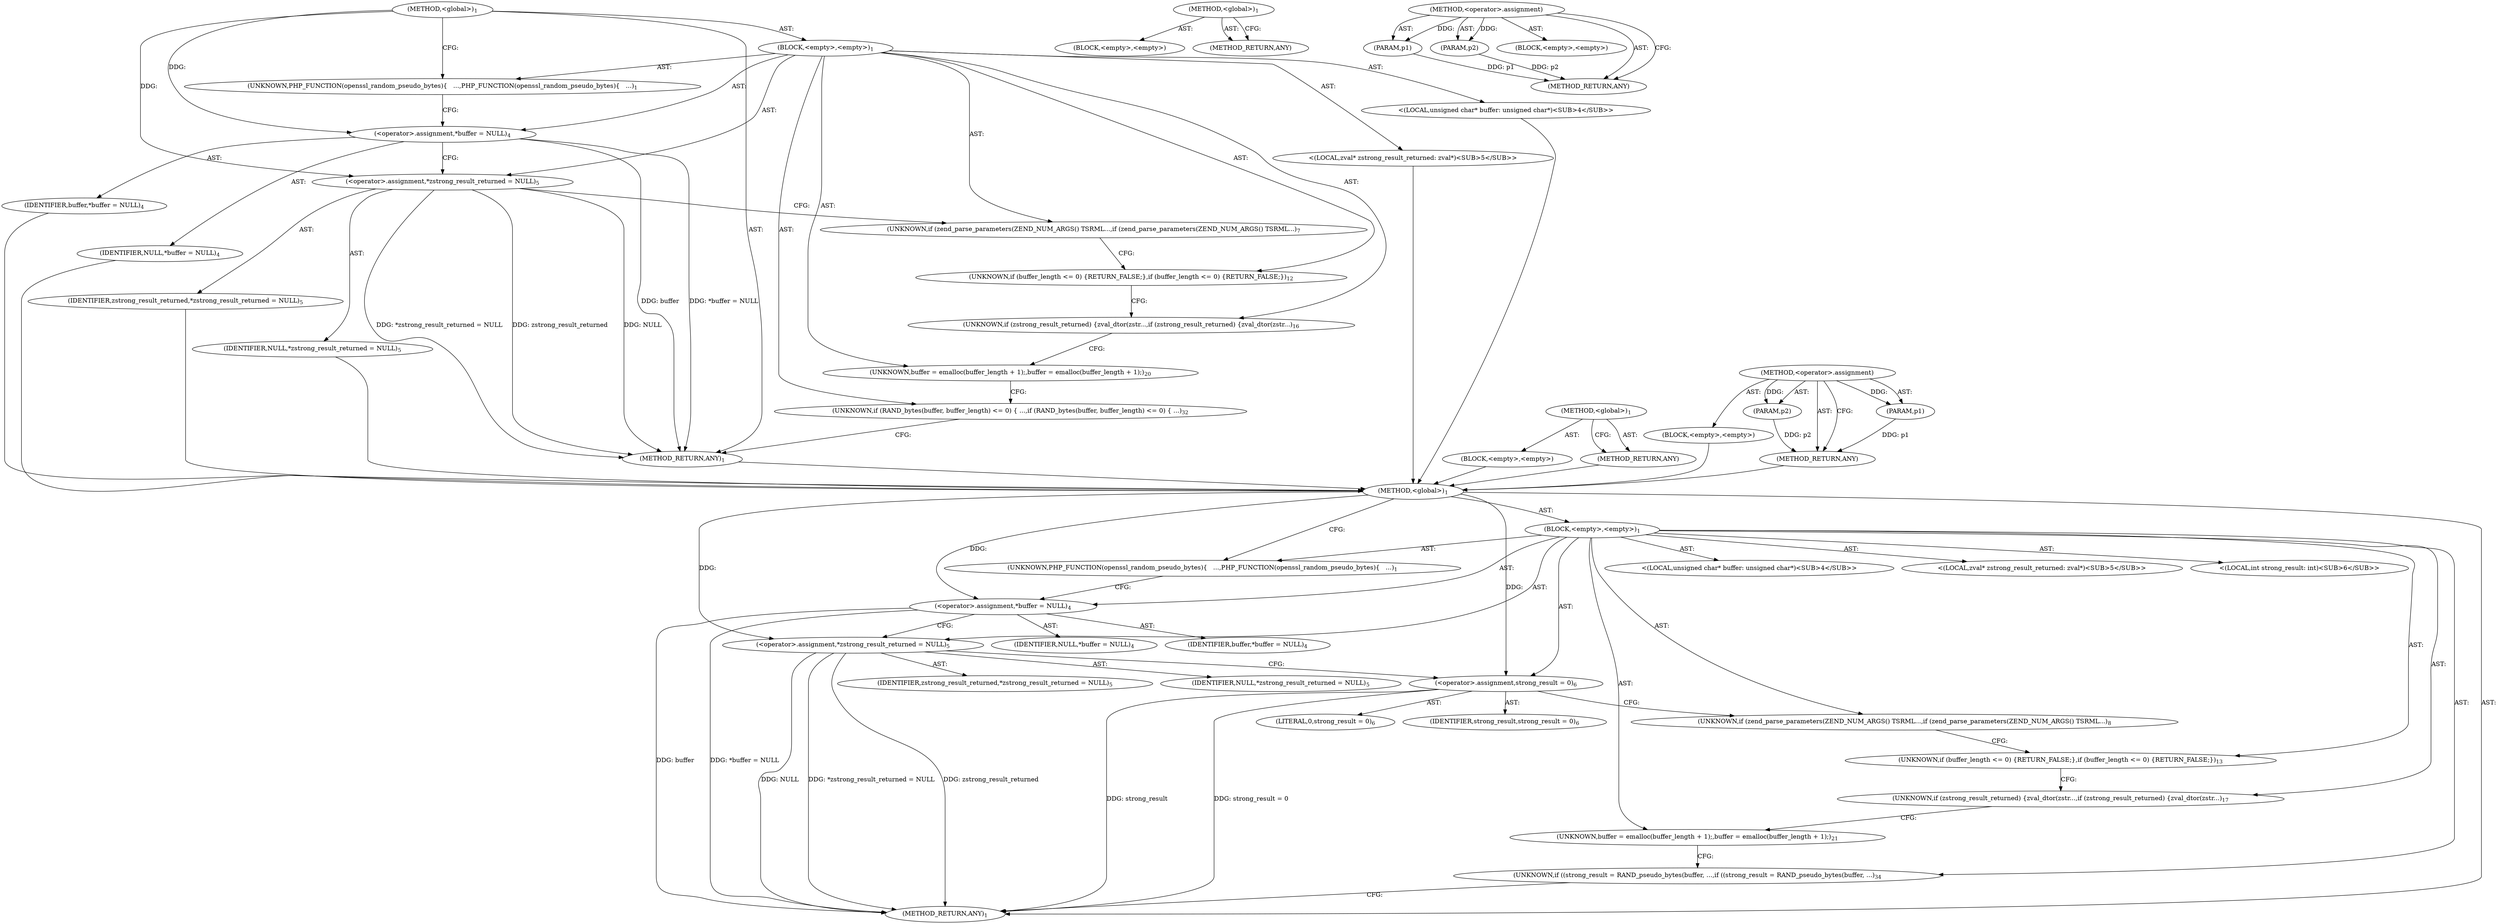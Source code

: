 digraph "&lt;operator&gt;.assignment" {
vulnerable_6 [label=<(METHOD,&lt;global&gt;)<SUB>1</SUB>>];
vulnerable_7 [label=<(BLOCK,&lt;empty&gt;,&lt;empty&gt;)<SUB>1</SUB>>];
vulnerable_8 [label=<(UNKNOWN,PHP_FUNCTION(openssl_random_pseudo_bytes)
{
   ...,PHP_FUNCTION(openssl_random_pseudo_bytes)
{
   ...)<SUB>1</SUB>>];
vulnerable_9 [label="<(LOCAL,unsigned char* buffer: unsigned char*)<SUB>4</SUB>>"];
vulnerable_10 [label=<(&lt;operator&gt;.assignment,*buffer = NULL)<SUB>4</SUB>>];
vulnerable_11 [label=<(IDENTIFIER,buffer,*buffer = NULL)<SUB>4</SUB>>];
vulnerable_12 [label=<(IDENTIFIER,NULL,*buffer = NULL)<SUB>4</SUB>>];
vulnerable_13 [label="<(LOCAL,zval* zstrong_result_returned: zval*)<SUB>5</SUB>>"];
vulnerable_14 [label=<(&lt;operator&gt;.assignment,*zstrong_result_returned = NULL)<SUB>5</SUB>>];
vulnerable_15 [label=<(IDENTIFIER,zstrong_result_returned,*zstrong_result_returned = NULL)<SUB>5</SUB>>];
vulnerable_16 [label=<(IDENTIFIER,NULL,*zstrong_result_returned = NULL)<SUB>5</SUB>>];
vulnerable_17 [label="<(LOCAL,int strong_result: int)<SUB>6</SUB>>"];
vulnerable_18 [label=<(&lt;operator&gt;.assignment,strong_result = 0)<SUB>6</SUB>>];
vulnerable_19 [label=<(IDENTIFIER,strong_result,strong_result = 0)<SUB>6</SUB>>];
vulnerable_20 [label=<(LITERAL,0,strong_result = 0)<SUB>6</SUB>>];
vulnerable_21 [label=<(UNKNOWN,if (zend_parse_parameters(ZEND_NUM_ARGS() TSRML...,if (zend_parse_parameters(ZEND_NUM_ARGS() TSRML...)<SUB>8</SUB>>];
vulnerable_22 [label=<(UNKNOWN,if (buffer_length &lt;= 0) {
		RETURN_FALSE;
	},if (buffer_length &lt;= 0) {
		RETURN_FALSE;
	})<SUB>13</SUB>>];
vulnerable_23 [label=<(UNKNOWN,if (zstrong_result_returned) {
		zval_dtor(zstr...,if (zstrong_result_returned) {
		zval_dtor(zstr...)<SUB>17</SUB>>];
vulnerable_24 [label=<(UNKNOWN,buffer = emalloc(buffer_length + 1);,buffer = emalloc(buffer_length + 1);)<SUB>21</SUB>>];
vulnerable_25 [label=<(UNKNOWN,if ((strong_result = RAND_pseudo_bytes(buffer, ...,if ((strong_result = RAND_pseudo_bytes(buffer, ...)<SUB>34</SUB>>];
vulnerable_26 [label=<(METHOD_RETURN,ANY)<SUB>1</SUB>>];
vulnerable_37 [label=<(METHOD,&lt;global&gt;)<SUB>1</SUB>>];
vulnerable_38 [label=<(BLOCK,&lt;empty&gt;,&lt;empty&gt;)>];
vulnerable_39 [label=<(METHOD_RETURN,ANY)>];
vulnerable_43 [label=<(METHOD,&lt;operator&gt;.assignment)>];
vulnerable_44 [label=<(PARAM,p1)>];
vulnerable_45 [label=<(PARAM,p2)>];
vulnerable_46 [label=<(BLOCK,&lt;empty&gt;,&lt;empty&gt;)>];
vulnerable_47 [label=<(METHOD_RETURN,ANY)>];
fixed_6 [label=<(METHOD,&lt;global&gt;)<SUB>1</SUB>>];
fixed_7 [label=<(BLOCK,&lt;empty&gt;,&lt;empty&gt;)<SUB>1</SUB>>];
fixed_8 [label=<(UNKNOWN,PHP_FUNCTION(openssl_random_pseudo_bytes)
{
   ...,PHP_FUNCTION(openssl_random_pseudo_bytes)
{
   ...)<SUB>1</SUB>>];
fixed_9 [label="<(LOCAL,unsigned char* buffer: unsigned char*)<SUB>4</SUB>>"];
fixed_10 [label=<(&lt;operator&gt;.assignment,*buffer = NULL)<SUB>4</SUB>>];
fixed_11 [label=<(IDENTIFIER,buffer,*buffer = NULL)<SUB>4</SUB>>];
fixed_12 [label=<(IDENTIFIER,NULL,*buffer = NULL)<SUB>4</SUB>>];
fixed_13 [label="<(LOCAL,zval* zstrong_result_returned: zval*)<SUB>5</SUB>>"];
fixed_14 [label=<(&lt;operator&gt;.assignment,*zstrong_result_returned = NULL)<SUB>5</SUB>>];
fixed_15 [label=<(IDENTIFIER,zstrong_result_returned,*zstrong_result_returned = NULL)<SUB>5</SUB>>];
fixed_16 [label=<(IDENTIFIER,NULL,*zstrong_result_returned = NULL)<SUB>5</SUB>>];
fixed_17 [label=<(UNKNOWN,if (zend_parse_parameters(ZEND_NUM_ARGS() TSRML...,if (zend_parse_parameters(ZEND_NUM_ARGS() TSRML...)<SUB>7</SUB>>];
fixed_18 [label=<(UNKNOWN,if (buffer_length &lt;= 0) {
		RETURN_FALSE;
	},if (buffer_length &lt;= 0) {
		RETURN_FALSE;
	})<SUB>12</SUB>>];
fixed_19 [label=<(UNKNOWN,if (zstrong_result_returned) {
		zval_dtor(zstr...,if (zstrong_result_returned) {
		zval_dtor(zstr...)<SUB>16</SUB>>];
fixed_20 [label=<(UNKNOWN,buffer = emalloc(buffer_length + 1);,buffer = emalloc(buffer_length + 1);)<SUB>20</SUB>>];
fixed_21 [label=<(UNKNOWN,if (RAND_bytes(buffer, buffer_length) &lt;= 0) {
 ...,if (RAND_bytes(buffer, buffer_length) &lt;= 0) {
 ...)<SUB>32</SUB>>];
fixed_22 [label=<(METHOD_RETURN,ANY)<SUB>1</SUB>>];
fixed_31 [label=<(METHOD,&lt;global&gt;)<SUB>1</SUB>>];
fixed_32 [label=<(BLOCK,&lt;empty&gt;,&lt;empty&gt;)>];
fixed_33 [label=<(METHOD_RETURN,ANY)>];
fixed_37 [label=<(METHOD,&lt;operator&gt;.assignment)>];
fixed_38 [label=<(PARAM,p1)>];
fixed_39 [label=<(PARAM,p2)>];
fixed_40 [label=<(BLOCK,&lt;empty&gt;,&lt;empty&gt;)>];
fixed_41 [label=<(METHOD_RETURN,ANY)>];
vulnerable_6 -> vulnerable_7  [key=0, label="AST: "];
vulnerable_6 -> vulnerable_26  [key=0, label="AST: "];
vulnerable_6 -> vulnerable_8  [key=0, label="CFG: "];
vulnerable_6 -> vulnerable_10  [key=0, label="DDG: "];
vulnerable_6 -> vulnerable_14  [key=0, label="DDG: "];
vulnerable_6 -> vulnerable_18  [key=0, label="DDG: "];
vulnerable_7 -> vulnerable_8  [key=0, label="AST: "];
vulnerable_7 -> vulnerable_9  [key=0, label="AST: "];
vulnerable_7 -> vulnerable_10  [key=0, label="AST: "];
vulnerable_7 -> vulnerable_13  [key=0, label="AST: "];
vulnerable_7 -> vulnerable_14  [key=0, label="AST: "];
vulnerable_7 -> vulnerable_17  [key=0, label="AST: "];
vulnerable_7 -> vulnerable_18  [key=0, label="AST: "];
vulnerable_7 -> vulnerable_21  [key=0, label="AST: "];
vulnerable_7 -> vulnerable_22  [key=0, label="AST: "];
vulnerable_7 -> vulnerable_23  [key=0, label="AST: "];
vulnerable_7 -> vulnerable_24  [key=0, label="AST: "];
vulnerable_7 -> vulnerable_25  [key=0, label="AST: "];
vulnerable_8 -> vulnerable_10  [key=0, label="CFG: "];
vulnerable_10 -> vulnerable_11  [key=0, label="AST: "];
vulnerable_10 -> vulnerable_12  [key=0, label="AST: "];
vulnerable_10 -> vulnerable_14  [key=0, label="CFG: "];
vulnerable_10 -> vulnerable_26  [key=0, label="DDG: buffer"];
vulnerable_10 -> vulnerable_26  [key=1, label="DDG: *buffer = NULL"];
vulnerable_14 -> vulnerable_15  [key=0, label="AST: "];
vulnerable_14 -> vulnerable_16  [key=0, label="AST: "];
vulnerable_14 -> vulnerable_18  [key=0, label="CFG: "];
vulnerable_14 -> vulnerable_26  [key=0, label="DDG: zstrong_result_returned"];
vulnerable_14 -> vulnerable_26  [key=1, label="DDG: NULL"];
vulnerable_14 -> vulnerable_26  [key=2, label="DDG: *zstrong_result_returned = NULL"];
vulnerable_18 -> vulnerable_19  [key=0, label="AST: "];
vulnerable_18 -> vulnerable_20  [key=0, label="AST: "];
vulnerable_18 -> vulnerable_21  [key=0, label="CFG: "];
vulnerable_18 -> vulnerable_26  [key=0, label="DDG: strong_result"];
vulnerable_18 -> vulnerable_26  [key=1, label="DDG: strong_result = 0"];
vulnerable_21 -> vulnerable_22  [key=0, label="CFG: "];
vulnerable_22 -> vulnerable_23  [key=0, label="CFG: "];
vulnerable_23 -> vulnerable_24  [key=0, label="CFG: "];
vulnerable_24 -> vulnerable_25  [key=0, label="CFG: "];
vulnerable_25 -> vulnerable_26  [key=0, label="CFG: "];
vulnerable_37 -> vulnerable_38  [key=0, label="AST: "];
vulnerable_37 -> vulnerable_39  [key=0, label="AST: "];
vulnerable_37 -> vulnerable_39  [key=1, label="CFG: "];
vulnerable_43 -> vulnerable_44  [key=0, label="AST: "];
vulnerable_43 -> vulnerable_44  [key=1, label="DDG: "];
vulnerable_43 -> vulnerable_46  [key=0, label="AST: "];
vulnerable_43 -> vulnerable_45  [key=0, label="AST: "];
vulnerable_43 -> vulnerable_45  [key=1, label="DDG: "];
vulnerable_43 -> vulnerable_47  [key=0, label="AST: "];
vulnerable_43 -> vulnerable_47  [key=1, label="CFG: "];
vulnerable_44 -> vulnerable_47  [key=0, label="DDG: p1"];
vulnerable_45 -> vulnerable_47  [key=0, label="DDG: p2"];
fixed_6 -> fixed_7  [key=0, label="AST: "];
fixed_6 -> fixed_22  [key=0, label="AST: "];
fixed_6 -> fixed_8  [key=0, label="CFG: "];
fixed_6 -> fixed_10  [key=0, label="DDG: "];
fixed_6 -> fixed_14  [key=0, label="DDG: "];
fixed_7 -> fixed_8  [key=0, label="AST: "];
fixed_7 -> fixed_9  [key=0, label="AST: "];
fixed_7 -> fixed_10  [key=0, label="AST: "];
fixed_7 -> fixed_13  [key=0, label="AST: "];
fixed_7 -> fixed_14  [key=0, label="AST: "];
fixed_7 -> fixed_17  [key=0, label="AST: "];
fixed_7 -> fixed_18  [key=0, label="AST: "];
fixed_7 -> fixed_19  [key=0, label="AST: "];
fixed_7 -> fixed_20  [key=0, label="AST: "];
fixed_7 -> fixed_21  [key=0, label="AST: "];
fixed_8 -> fixed_10  [key=0, label="CFG: "];
fixed_9 -> vulnerable_6  [key=0];
fixed_10 -> fixed_11  [key=0, label="AST: "];
fixed_10 -> fixed_12  [key=0, label="AST: "];
fixed_10 -> fixed_14  [key=0, label="CFG: "];
fixed_10 -> fixed_22  [key=0, label="DDG: buffer"];
fixed_10 -> fixed_22  [key=1, label="DDG: *buffer = NULL"];
fixed_11 -> vulnerable_6  [key=0];
fixed_12 -> vulnerable_6  [key=0];
fixed_13 -> vulnerable_6  [key=0];
fixed_14 -> fixed_15  [key=0, label="AST: "];
fixed_14 -> fixed_16  [key=0, label="AST: "];
fixed_14 -> fixed_17  [key=0, label="CFG: "];
fixed_14 -> fixed_22  [key=0, label="DDG: zstrong_result_returned"];
fixed_14 -> fixed_22  [key=1, label="DDG: NULL"];
fixed_14 -> fixed_22  [key=2, label="DDG: *zstrong_result_returned = NULL"];
fixed_15 -> vulnerable_6  [key=0];
fixed_16 -> vulnerable_6  [key=0];
fixed_17 -> fixed_18  [key=0, label="CFG: "];
fixed_18 -> fixed_19  [key=0, label="CFG: "];
fixed_19 -> fixed_20  [key=0, label="CFG: "];
fixed_20 -> fixed_21  [key=0, label="CFG: "];
fixed_21 -> fixed_22  [key=0, label="CFG: "];
fixed_22 -> vulnerable_6  [key=0];
fixed_31 -> fixed_32  [key=0, label="AST: "];
fixed_31 -> fixed_33  [key=0, label="AST: "];
fixed_31 -> fixed_33  [key=1, label="CFG: "];
fixed_32 -> vulnerable_6  [key=0];
fixed_33 -> vulnerable_6  [key=0];
fixed_37 -> fixed_38  [key=0, label="AST: "];
fixed_37 -> fixed_38  [key=1, label="DDG: "];
fixed_37 -> fixed_40  [key=0, label="AST: "];
fixed_37 -> fixed_39  [key=0, label="AST: "];
fixed_37 -> fixed_39  [key=1, label="DDG: "];
fixed_37 -> fixed_41  [key=0, label="AST: "];
fixed_37 -> fixed_41  [key=1, label="CFG: "];
fixed_38 -> fixed_41  [key=0, label="DDG: p1"];
fixed_39 -> fixed_41  [key=0, label="DDG: p2"];
fixed_40 -> vulnerable_6  [key=0];
fixed_41 -> vulnerable_6  [key=0];
}
